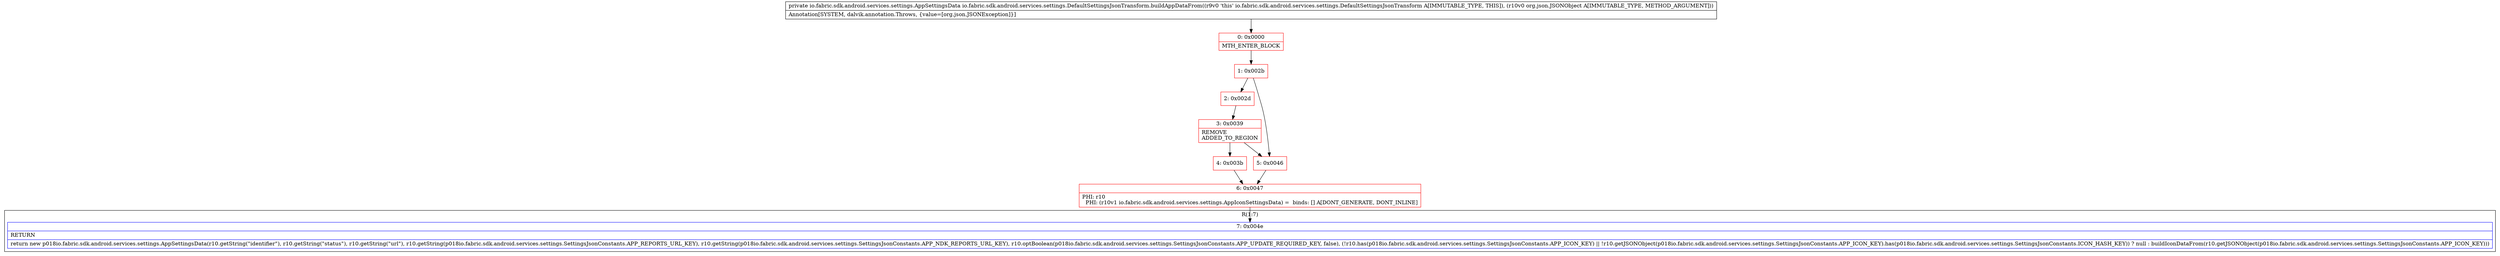 digraph "CFG forio.fabric.sdk.android.services.settings.DefaultSettingsJsonTransform.buildAppDataFrom(Lorg\/json\/JSONObject;)Lio\/fabric\/sdk\/android\/services\/settings\/AppSettingsData;" {
subgraph cluster_Region_1264699788 {
label = "R(1:7)";
node [shape=record,color=blue];
Node_7 [shape=record,label="{7\:\ 0x004e|RETURN\l|return new p018io.fabric.sdk.android.services.settings.AppSettingsData(r10.getString(\"identifier\"), r10.getString(\"status\"), r10.getString(\"url\"), r10.getString(p018io.fabric.sdk.android.services.settings.SettingsJsonConstants.APP_REPORTS_URL_KEY), r10.getString(p018io.fabric.sdk.android.services.settings.SettingsJsonConstants.APP_NDK_REPORTS_URL_KEY), r10.optBoolean(p018io.fabric.sdk.android.services.settings.SettingsJsonConstants.APP_UPDATE_REQUIRED_KEY, false), (!r10.has(p018io.fabric.sdk.android.services.settings.SettingsJsonConstants.APP_ICON_KEY) \|\| !r10.getJSONObject(p018io.fabric.sdk.android.services.settings.SettingsJsonConstants.APP_ICON_KEY).has(p018io.fabric.sdk.android.services.settings.SettingsJsonConstants.ICON_HASH_KEY)) ? null : buildIconDataFrom(r10.getJSONObject(p018io.fabric.sdk.android.services.settings.SettingsJsonConstants.APP_ICON_KEY)))\l}"];
}
Node_0 [shape=record,color=red,label="{0\:\ 0x0000|MTH_ENTER_BLOCK\l}"];
Node_1 [shape=record,color=red,label="{1\:\ 0x002b}"];
Node_2 [shape=record,color=red,label="{2\:\ 0x002d}"];
Node_3 [shape=record,color=red,label="{3\:\ 0x0039|REMOVE\lADDED_TO_REGION\l}"];
Node_4 [shape=record,color=red,label="{4\:\ 0x003b}"];
Node_5 [shape=record,color=red,label="{5\:\ 0x0046}"];
Node_6 [shape=record,color=red,label="{6\:\ 0x0047|PHI: r10 \l  PHI: (r10v1 io.fabric.sdk.android.services.settings.AppIconSettingsData) =  binds: [] A[DONT_GENERATE, DONT_INLINE]\l}"];
MethodNode[shape=record,label="{private io.fabric.sdk.android.services.settings.AppSettingsData io.fabric.sdk.android.services.settings.DefaultSettingsJsonTransform.buildAppDataFrom((r9v0 'this' io.fabric.sdk.android.services.settings.DefaultSettingsJsonTransform A[IMMUTABLE_TYPE, THIS]), (r10v0 org.json.JSONObject A[IMMUTABLE_TYPE, METHOD_ARGUMENT]))  | Annotation[SYSTEM, dalvik.annotation.Throws, \{value=[org.json.JSONException]\}]\l}"];
MethodNode -> Node_0;
Node_0 -> Node_1;
Node_1 -> Node_2;
Node_1 -> Node_5;
Node_2 -> Node_3;
Node_3 -> Node_4;
Node_3 -> Node_5;
Node_4 -> Node_6;
Node_5 -> Node_6;
Node_6 -> Node_7;
}

